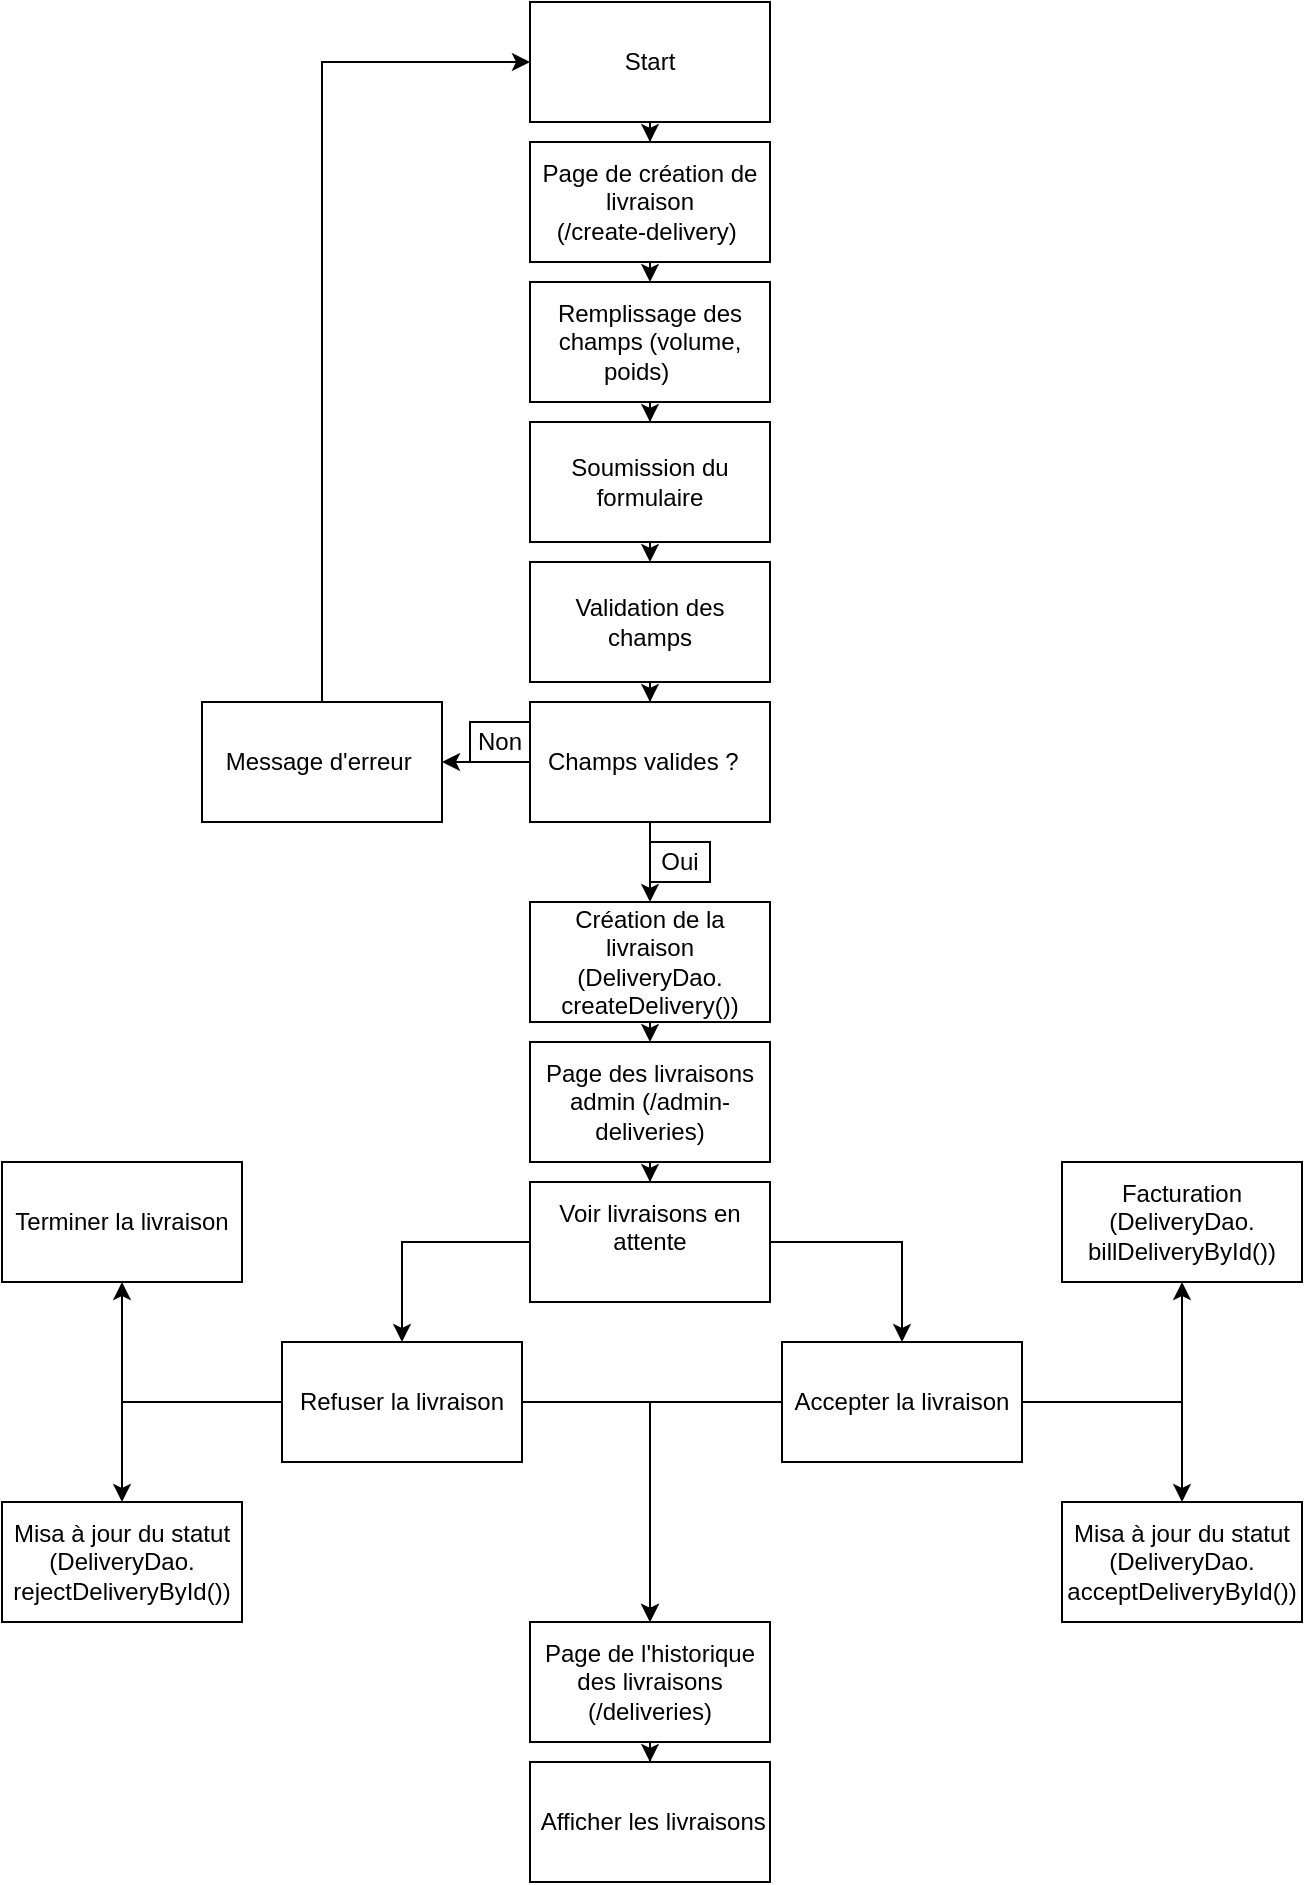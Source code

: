 <mxfile version="24.5.2" type="github">
  <diagram name="Page-1" id="Q7nIa-rwhlYLwEDB3UGg">
    <mxGraphModel dx="1434" dy="772" grid="1" gridSize="10" guides="1" tooltips="1" connect="1" arrows="1" fold="1" page="1" pageScale="1" pageWidth="827" pageHeight="1169" math="0" shadow="0">
      <root>
        <mxCell id="0" />
        <mxCell id="1" parent="0" />
        <mxCell id="1fcCJXUXk4PBJdgC8T8_-18" style="edgeStyle=orthogonalEdgeStyle;rounded=0;orthogonalLoop=1;jettySize=auto;html=1;exitX=0.5;exitY=1;exitDx=0;exitDy=0;" edge="1" parent="1" source="1fcCJXUXk4PBJdgC8T8_-1" target="1fcCJXUXk4PBJdgC8T8_-2">
          <mxGeometry relative="1" as="geometry" />
        </mxCell>
        <mxCell id="1fcCJXUXk4PBJdgC8T8_-1" value="Start" style="whiteSpace=wrap;html=1;" vertex="1" parent="1">
          <mxGeometry x="354" y="10" width="120" height="60" as="geometry" />
        </mxCell>
        <mxCell id="1fcCJXUXk4PBJdgC8T8_-19" style="edgeStyle=orthogonalEdgeStyle;rounded=0;orthogonalLoop=1;jettySize=auto;html=1;exitX=0.5;exitY=1;exitDx=0;exitDy=0;entryX=0.5;entryY=0;entryDx=0;entryDy=0;" edge="1" parent="1" source="1fcCJXUXk4PBJdgC8T8_-2" target="1fcCJXUXk4PBJdgC8T8_-3">
          <mxGeometry relative="1" as="geometry" />
        </mxCell>
        <mxCell id="1fcCJXUXk4PBJdgC8T8_-2" value="Page de création de livraison&lt;div&gt;(/create-delivery)&amp;nbsp;&lt;br&gt;&lt;/div&gt;" style="whiteSpace=wrap;html=1;" vertex="1" parent="1">
          <mxGeometry x="354" y="80" width="120" height="60" as="geometry" />
        </mxCell>
        <mxCell id="1fcCJXUXk4PBJdgC8T8_-20" style="edgeStyle=orthogonalEdgeStyle;rounded=0;orthogonalLoop=1;jettySize=auto;html=1;exitX=0.5;exitY=1;exitDx=0;exitDy=0;" edge="1" parent="1" source="1fcCJXUXk4PBJdgC8T8_-3" target="1fcCJXUXk4PBJdgC8T8_-5">
          <mxGeometry relative="1" as="geometry" />
        </mxCell>
        <mxCell id="1fcCJXUXk4PBJdgC8T8_-3" value="Remplissage des champs (volume, poids)&amp;nbsp; &amp;nbsp;&amp;nbsp;" style="whiteSpace=wrap;html=1;" vertex="1" parent="1">
          <mxGeometry x="354" y="150" width="120" height="60" as="geometry" />
        </mxCell>
        <mxCell id="1fcCJXUXk4PBJdgC8T8_-21" style="edgeStyle=orthogonalEdgeStyle;rounded=0;orthogonalLoop=1;jettySize=auto;html=1;exitX=0.5;exitY=1;exitDx=0;exitDy=0;entryX=0.5;entryY=0;entryDx=0;entryDy=0;" edge="1" parent="1" source="1fcCJXUXk4PBJdgC8T8_-5" target="1fcCJXUXk4PBJdgC8T8_-6">
          <mxGeometry relative="1" as="geometry" />
        </mxCell>
        <mxCell id="1fcCJXUXk4PBJdgC8T8_-5" value="&lt;br&gt;Soumission du formulaire&lt;br&gt;&lt;div&gt;&lt;br/&gt;&lt;/div&gt;" style="whiteSpace=wrap;html=1;" vertex="1" parent="1">
          <mxGeometry x="354" y="220" width="120" height="60" as="geometry" />
        </mxCell>
        <mxCell id="1fcCJXUXk4PBJdgC8T8_-22" style="edgeStyle=orthogonalEdgeStyle;rounded=0;orthogonalLoop=1;jettySize=auto;html=1;exitX=0.5;exitY=1;exitDx=0;exitDy=0;" edge="1" parent="1" source="1fcCJXUXk4PBJdgC8T8_-6" target="1fcCJXUXk4PBJdgC8T8_-7">
          <mxGeometry relative="1" as="geometry" />
        </mxCell>
        <mxCell id="1fcCJXUXk4PBJdgC8T8_-6" value="&lt;br&gt;Validation des champs&lt;br&gt;&lt;div&gt;&lt;br/&gt;&lt;/div&gt;" style="whiteSpace=wrap;html=1;" vertex="1" parent="1">
          <mxGeometry x="354" y="290" width="120" height="60" as="geometry" />
        </mxCell>
        <mxCell id="1fcCJXUXk4PBJdgC8T8_-12" style="edgeStyle=orthogonalEdgeStyle;rounded=0;orthogonalLoop=1;jettySize=auto;html=1;entryX=1;entryY=0.5;entryDx=0;entryDy=0;" edge="1" parent="1" source="1fcCJXUXk4PBJdgC8T8_-7" target="1fcCJXUXk4PBJdgC8T8_-8">
          <mxGeometry relative="1" as="geometry" />
        </mxCell>
        <mxCell id="1fcCJXUXk4PBJdgC8T8_-14" style="edgeStyle=orthogonalEdgeStyle;rounded=0;orthogonalLoop=1;jettySize=auto;html=1;entryX=0.5;entryY=0;entryDx=0;entryDy=0;" edge="1" parent="1" source="1fcCJXUXk4PBJdgC8T8_-7" target="1fcCJXUXk4PBJdgC8T8_-9">
          <mxGeometry relative="1" as="geometry" />
        </mxCell>
        <mxCell id="1fcCJXUXk4PBJdgC8T8_-7" value="Champs valides ?&amp;nbsp;&amp;nbsp;" style="whiteSpace=wrap;html=1;" vertex="1" parent="1">
          <mxGeometry x="354" y="360" width="120" height="60" as="geometry" />
        </mxCell>
        <mxCell id="1fcCJXUXk4PBJdgC8T8_-16" style="edgeStyle=orthogonalEdgeStyle;rounded=0;orthogonalLoop=1;jettySize=auto;html=1;entryX=0;entryY=0.5;entryDx=0;entryDy=0;" edge="1" parent="1" source="1fcCJXUXk4PBJdgC8T8_-8" target="1fcCJXUXk4PBJdgC8T8_-1">
          <mxGeometry relative="1" as="geometry">
            <mxPoint x="280" y="-10" as="targetPoint" />
            <Array as="points">
              <mxPoint x="250" y="40" />
            </Array>
          </mxGeometry>
        </mxCell>
        <mxCell id="1fcCJXUXk4PBJdgC8T8_-8" value="Message d&#39;erreur&amp;nbsp;" style="whiteSpace=wrap;html=1;" vertex="1" parent="1">
          <mxGeometry x="190" y="360" width="120" height="60" as="geometry" />
        </mxCell>
        <mxCell id="1fcCJXUXk4PBJdgC8T8_-23" style="edgeStyle=orthogonalEdgeStyle;rounded=0;orthogonalLoop=1;jettySize=auto;html=1;exitX=0.5;exitY=1;exitDx=0;exitDy=0;entryX=0.5;entryY=0;entryDx=0;entryDy=0;" edge="1" parent="1" source="1fcCJXUXk4PBJdgC8T8_-9" target="1fcCJXUXk4PBJdgC8T8_-17">
          <mxGeometry relative="1" as="geometry" />
        </mxCell>
        <mxCell id="1fcCJXUXk4PBJdgC8T8_-9" value="Création de la livraison (DeliveryDao.&lt;div&gt;createDelivery())&lt;/div&gt;" style="whiteSpace=wrap;html=1;" vertex="1" parent="1">
          <mxGeometry x="354" y="460" width="120" height="60" as="geometry" />
        </mxCell>
        <mxCell id="1fcCJXUXk4PBJdgC8T8_-10" value="Non" style="whiteSpace=wrap;html=1;" vertex="1" parent="1">
          <mxGeometry x="324" y="370" width="30" height="20" as="geometry" />
        </mxCell>
        <mxCell id="1fcCJXUXk4PBJdgC8T8_-11" value="&lt;div&gt;Oui&lt;/div&gt;" style="whiteSpace=wrap;html=1;" vertex="1" parent="1">
          <mxGeometry x="414" y="430" width="30" height="20" as="geometry" />
        </mxCell>
        <mxCell id="1fcCJXUXk4PBJdgC8T8_-25" style="edgeStyle=orthogonalEdgeStyle;rounded=0;orthogonalLoop=1;jettySize=auto;html=1;exitX=0.5;exitY=1;exitDx=0;exitDy=0;" edge="1" parent="1" source="1fcCJXUXk4PBJdgC8T8_-17" target="1fcCJXUXk4PBJdgC8T8_-24">
          <mxGeometry relative="1" as="geometry" />
        </mxCell>
        <mxCell id="1fcCJXUXk4PBJdgC8T8_-17" value="Page des livraisons admin (/admin-deliveries)" style="whiteSpace=wrap;html=1;" vertex="1" parent="1">
          <mxGeometry x="354" y="530" width="120" height="60" as="geometry" />
        </mxCell>
        <mxCell id="1fcCJXUXk4PBJdgC8T8_-28" style="edgeStyle=orthogonalEdgeStyle;rounded=0;orthogonalLoop=1;jettySize=auto;html=1;" edge="1" parent="1" source="1fcCJXUXk4PBJdgC8T8_-24" target="1fcCJXUXk4PBJdgC8T8_-27">
          <mxGeometry relative="1" as="geometry" />
        </mxCell>
        <mxCell id="1fcCJXUXk4PBJdgC8T8_-29" style="edgeStyle=orthogonalEdgeStyle;rounded=0;orthogonalLoop=1;jettySize=auto;html=1;" edge="1" parent="1" source="1fcCJXUXk4PBJdgC8T8_-24" target="1fcCJXUXk4PBJdgC8T8_-26">
          <mxGeometry relative="1" as="geometry" />
        </mxCell>
        <mxCell id="1fcCJXUXk4PBJdgC8T8_-24" value="Voir livraisons en attente&lt;br&gt;&lt;div&gt;&lt;br/&gt;&lt;/div&gt;" style="whiteSpace=wrap;html=1;" vertex="1" parent="1">
          <mxGeometry x="354" y="600" width="120" height="60" as="geometry" />
        </mxCell>
        <mxCell id="1fcCJXUXk4PBJdgC8T8_-34" value="" style="edgeStyle=orthogonalEdgeStyle;rounded=0;orthogonalLoop=1;jettySize=auto;html=1;" edge="1" parent="1" source="1fcCJXUXk4PBJdgC8T8_-26" target="1fcCJXUXk4PBJdgC8T8_-33">
          <mxGeometry relative="1" as="geometry" />
        </mxCell>
        <mxCell id="1fcCJXUXk4PBJdgC8T8_-38" value="" style="edgeStyle=orthogonalEdgeStyle;rounded=0;orthogonalLoop=1;jettySize=auto;html=1;" edge="1" parent="1" source="1fcCJXUXk4PBJdgC8T8_-26" target="1fcCJXUXk4PBJdgC8T8_-37">
          <mxGeometry relative="1" as="geometry" />
        </mxCell>
        <mxCell id="1fcCJXUXk4PBJdgC8T8_-41" style="edgeStyle=orthogonalEdgeStyle;rounded=0;orthogonalLoop=1;jettySize=auto;html=1;" edge="1" parent="1" source="1fcCJXUXk4PBJdgC8T8_-26" target="1fcCJXUXk4PBJdgC8T8_-39">
          <mxGeometry relative="1" as="geometry" />
        </mxCell>
        <mxCell id="1fcCJXUXk4PBJdgC8T8_-26" value="Accepter la livraison" style="whiteSpace=wrap;html=1;" vertex="1" parent="1">
          <mxGeometry x="480" y="680" width="120" height="60" as="geometry" />
        </mxCell>
        <mxCell id="1fcCJXUXk4PBJdgC8T8_-31" value="" style="edgeStyle=orthogonalEdgeStyle;rounded=0;orthogonalLoop=1;jettySize=auto;html=1;" edge="1" parent="1" source="1fcCJXUXk4PBJdgC8T8_-27" target="1fcCJXUXk4PBJdgC8T8_-30">
          <mxGeometry relative="1" as="geometry" />
        </mxCell>
        <mxCell id="1fcCJXUXk4PBJdgC8T8_-36" style="edgeStyle=orthogonalEdgeStyle;rounded=0;orthogonalLoop=1;jettySize=auto;html=1;" edge="1" parent="1" source="1fcCJXUXk4PBJdgC8T8_-27" target="1fcCJXUXk4PBJdgC8T8_-35">
          <mxGeometry relative="1" as="geometry" />
        </mxCell>
        <mxCell id="1fcCJXUXk4PBJdgC8T8_-40" style="edgeStyle=orthogonalEdgeStyle;rounded=0;orthogonalLoop=1;jettySize=auto;html=1;" edge="1" parent="1" source="1fcCJXUXk4PBJdgC8T8_-27" target="1fcCJXUXk4PBJdgC8T8_-39">
          <mxGeometry relative="1" as="geometry" />
        </mxCell>
        <mxCell id="1fcCJXUXk4PBJdgC8T8_-27" value="Refuser la livraison" style="whiteSpace=wrap;html=1;" vertex="1" parent="1">
          <mxGeometry x="230" y="680" width="120" height="60" as="geometry" />
        </mxCell>
        <mxCell id="1fcCJXUXk4PBJdgC8T8_-30" value="Terminer la livraison" style="whiteSpace=wrap;html=1;" vertex="1" parent="1">
          <mxGeometry x="90" y="590" width="120" height="60" as="geometry" />
        </mxCell>
        <mxCell id="1fcCJXUXk4PBJdgC8T8_-33" value="Misa à jour du statut&lt;div&gt;(DeliveryDao.&lt;/div&gt;&lt;div&gt;acceptDeliveryById())&lt;br&gt;&lt;/div&gt;" style="whiteSpace=wrap;html=1;" vertex="1" parent="1">
          <mxGeometry x="620" y="760" width="120" height="60" as="geometry" />
        </mxCell>
        <mxCell id="1fcCJXUXk4PBJdgC8T8_-35" value="Misa à jour du statut&lt;div&gt;(DeliveryDao.&lt;/div&gt;&lt;div&gt;rejectDeliveryById())&lt;br&gt;&lt;/div&gt;" style="whiteSpace=wrap;html=1;" vertex="1" parent="1">
          <mxGeometry x="90" y="760" width="120" height="60" as="geometry" />
        </mxCell>
        <mxCell id="1fcCJXUXk4PBJdgC8T8_-37" value="Facturation&lt;div&gt;(DeliveryDao.&lt;/div&gt;&lt;div&gt;billDeliveryById())&lt;br&gt;&lt;/div&gt;" style="whiteSpace=wrap;html=1;" vertex="1" parent="1">
          <mxGeometry x="620" y="590" width="120" height="60" as="geometry" />
        </mxCell>
        <mxCell id="1fcCJXUXk4PBJdgC8T8_-43" style="edgeStyle=orthogonalEdgeStyle;rounded=0;orthogonalLoop=1;jettySize=auto;html=1;" edge="1" parent="1" source="1fcCJXUXk4PBJdgC8T8_-39" target="1fcCJXUXk4PBJdgC8T8_-42">
          <mxGeometry relative="1" as="geometry" />
        </mxCell>
        <mxCell id="1fcCJXUXk4PBJdgC8T8_-39" value="Page de l&#39;historique des livraisons&lt;div&gt;(/deliveries)&lt;br&gt;&lt;/div&gt;" style="whiteSpace=wrap;html=1;" vertex="1" parent="1">
          <mxGeometry x="354" y="820" width="120" height="60" as="geometry" />
        </mxCell>
        <mxCell id="1fcCJXUXk4PBJdgC8T8_-42" value="&amp;nbsp;Afficher les livraisons" style="whiteSpace=wrap;html=1;" vertex="1" parent="1">
          <mxGeometry x="354" y="890" width="120" height="60" as="geometry" />
        </mxCell>
      </root>
    </mxGraphModel>
  </diagram>
</mxfile>
